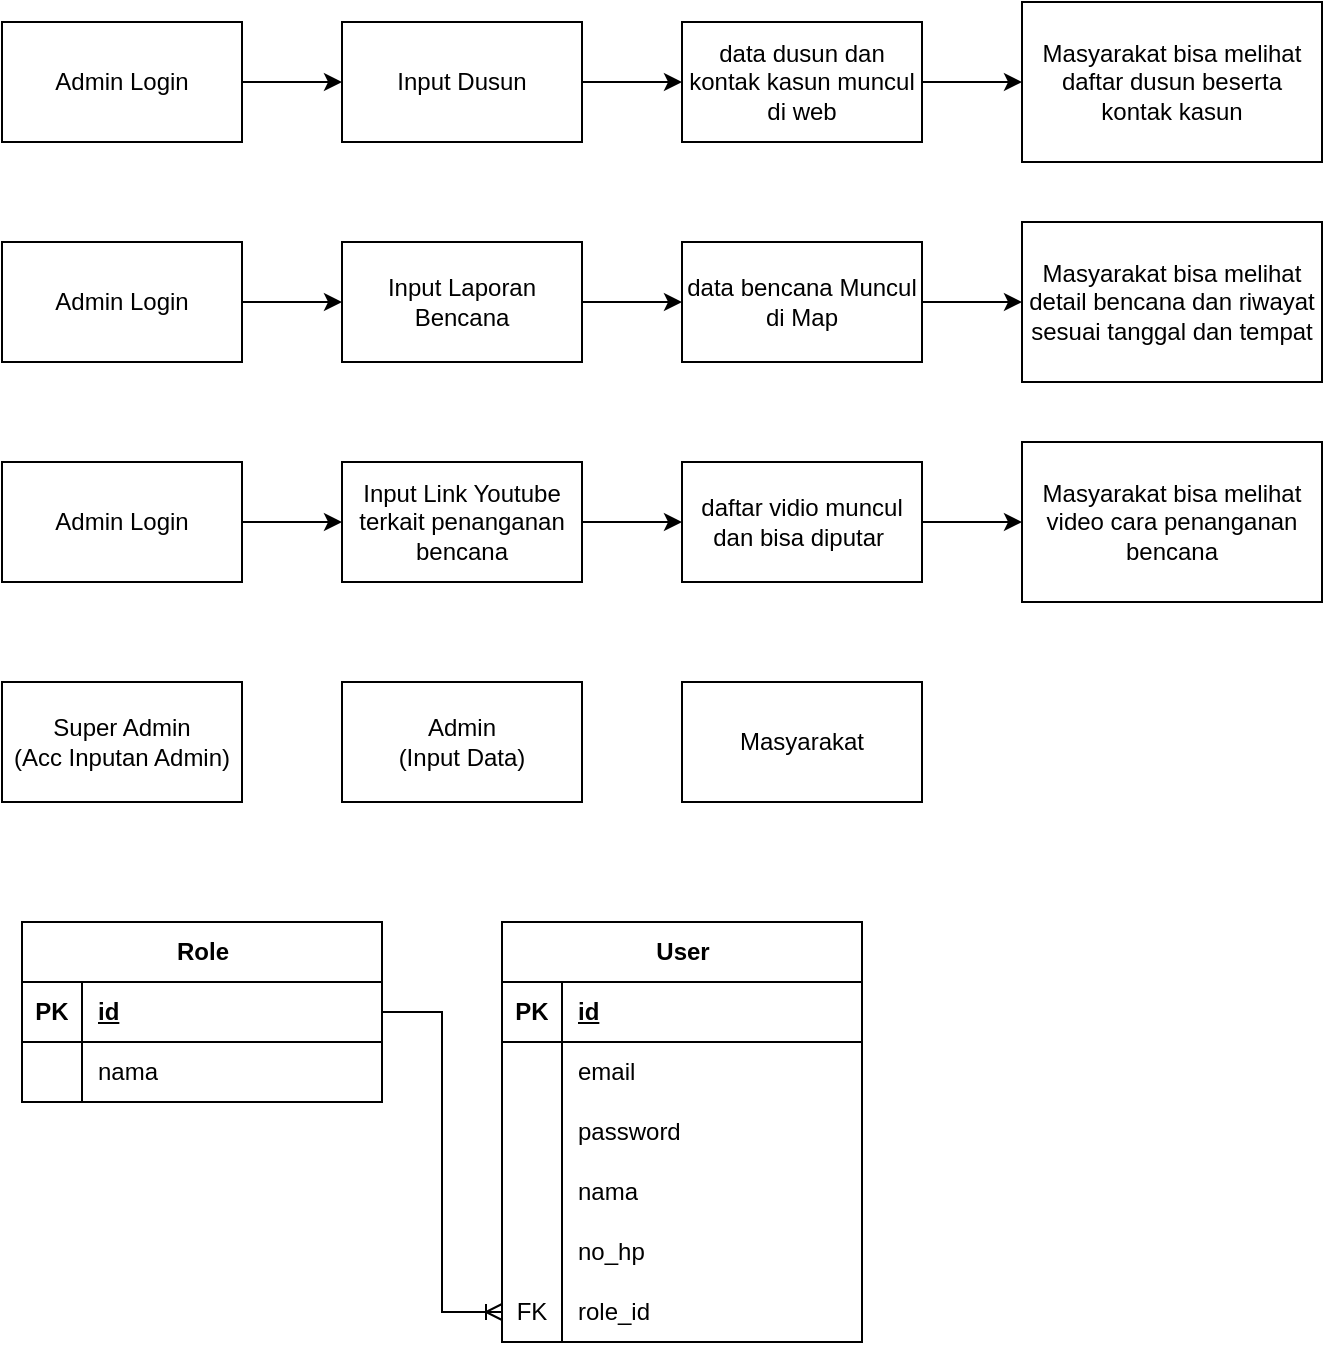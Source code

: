<mxfile version="24.3.1" type="github">
  <diagram name="Halaman-1" id="jYfZsXIPYShojSesjX85">
    <mxGraphModel dx="880" dy="407" grid="1" gridSize="10" guides="1" tooltips="1" connect="1" arrows="1" fold="1" page="1" pageScale="1" pageWidth="850" pageHeight="1100" math="0" shadow="0">
      <root>
        <mxCell id="0" />
        <mxCell id="1" parent="0" />
        <mxCell id="0UEPFsotPfN1WaxHBvJR-5" value="" style="edgeStyle=orthogonalEdgeStyle;rounded=0;orthogonalLoop=1;jettySize=auto;html=1;" edge="1" parent="1" source="0UEPFsotPfN1WaxHBvJR-1" target="0UEPFsotPfN1WaxHBvJR-2">
          <mxGeometry relative="1" as="geometry" />
        </mxCell>
        <mxCell id="0UEPFsotPfN1WaxHBvJR-1" value="Admin Login" style="rounded=0;whiteSpace=wrap;html=1;" vertex="1" parent="1">
          <mxGeometry x="90" y="260" width="120" height="60" as="geometry" />
        </mxCell>
        <mxCell id="0UEPFsotPfN1WaxHBvJR-6" value="" style="edgeStyle=orthogonalEdgeStyle;rounded=0;orthogonalLoop=1;jettySize=auto;html=1;" edge="1" parent="1" source="0UEPFsotPfN1WaxHBvJR-2" target="0UEPFsotPfN1WaxHBvJR-3">
          <mxGeometry relative="1" as="geometry" />
        </mxCell>
        <mxCell id="0UEPFsotPfN1WaxHBvJR-2" value="Input Laporan Bencana" style="rounded=0;whiteSpace=wrap;html=1;" vertex="1" parent="1">
          <mxGeometry x="260" y="260" width="120" height="60" as="geometry" />
        </mxCell>
        <mxCell id="0UEPFsotPfN1WaxHBvJR-7" value="" style="edgeStyle=orthogonalEdgeStyle;rounded=0;orthogonalLoop=1;jettySize=auto;html=1;" edge="1" parent="1" source="0UEPFsotPfN1WaxHBvJR-3" target="0UEPFsotPfN1WaxHBvJR-4">
          <mxGeometry relative="1" as="geometry" />
        </mxCell>
        <mxCell id="0UEPFsotPfN1WaxHBvJR-3" value="data bencana Muncul di Map" style="rounded=0;whiteSpace=wrap;html=1;" vertex="1" parent="1">
          <mxGeometry x="430" y="260" width="120" height="60" as="geometry" />
        </mxCell>
        <mxCell id="0UEPFsotPfN1WaxHBvJR-4" value="Masyarakat bisa melihat detail bencana dan riwayat sesuai tanggal dan tempat" style="rounded=0;whiteSpace=wrap;html=1;" vertex="1" parent="1">
          <mxGeometry x="600" y="250" width="150" height="80" as="geometry" />
        </mxCell>
        <mxCell id="0UEPFsotPfN1WaxHBvJR-8" value="" style="edgeStyle=orthogonalEdgeStyle;rounded=0;orthogonalLoop=1;jettySize=auto;html=1;" edge="1" source="0UEPFsotPfN1WaxHBvJR-9" target="0UEPFsotPfN1WaxHBvJR-11" parent="1">
          <mxGeometry relative="1" as="geometry" />
        </mxCell>
        <mxCell id="0UEPFsotPfN1WaxHBvJR-9" value="Admin Login" style="rounded=0;whiteSpace=wrap;html=1;" vertex="1" parent="1">
          <mxGeometry x="90" y="370" width="120" height="60" as="geometry" />
        </mxCell>
        <mxCell id="0UEPFsotPfN1WaxHBvJR-10" value="" style="edgeStyle=orthogonalEdgeStyle;rounded=0;orthogonalLoop=1;jettySize=auto;html=1;" edge="1" source="0UEPFsotPfN1WaxHBvJR-11" target="0UEPFsotPfN1WaxHBvJR-13" parent="1">
          <mxGeometry relative="1" as="geometry" />
        </mxCell>
        <mxCell id="0UEPFsotPfN1WaxHBvJR-11" value="Input Link Youtube terkait penanganan bencana" style="rounded=0;whiteSpace=wrap;html=1;" vertex="1" parent="1">
          <mxGeometry x="260" y="370" width="120" height="60" as="geometry" />
        </mxCell>
        <mxCell id="0UEPFsotPfN1WaxHBvJR-12" value="" style="edgeStyle=orthogonalEdgeStyle;rounded=0;orthogonalLoop=1;jettySize=auto;html=1;" edge="1" source="0UEPFsotPfN1WaxHBvJR-13" target="0UEPFsotPfN1WaxHBvJR-14" parent="1">
          <mxGeometry relative="1" as="geometry" />
        </mxCell>
        <mxCell id="0UEPFsotPfN1WaxHBvJR-13" value="daftar vidio muncul dan bisa diputar&amp;nbsp;" style="rounded=0;whiteSpace=wrap;html=1;" vertex="1" parent="1">
          <mxGeometry x="430" y="370" width="120" height="60" as="geometry" />
        </mxCell>
        <mxCell id="0UEPFsotPfN1WaxHBvJR-14" value="Masyarakat bisa melihat video cara penanganan bencana" style="rounded=0;whiteSpace=wrap;html=1;" vertex="1" parent="1">
          <mxGeometry x="600" y="360" width="150" height="80" as="geometry" />
        </mxCell>
        <mxCell id="0UEPFsotPfN1WaxHBvJR-15" value="Super Admin&lt;div&gt;(Acc Inputan Admin)&lt;/div&gt;" style="rounded=0;whiteSpace=wrap;html=1;" vertex="1" parent="1">
          <mxGeometry x="90" y="480" width="120" height="60" as="geometry" />
        </mxCell>
        <mxCell id="0UEPFsotPfN1WaxHBvJR-16" value="Admin&lt;div&gt;(Input Data)&lt;/div&gt;" style="rounded=0;whiteSpace=wrap;html=1;" vertex="1" parent="1">
          <mxGeometry x="260" y="480" width="120" height="60" as="geometry" />
        </mxCell>
        <mxCell id="0UEPFsotPfN1WaxHBvJR-17" value="Masyarakat" style="rounded=0;whiteSpace=wrap;html=1;" vertex="1" parent="1">
          <mxGeometry x="430" y="480" width="120" height="60" as="geometry" />
        </mxCell>
        <mxCell id="0UEPFsotPfN1WaxHBvJR-18" value="" style="edgeStyle=orthogonalEdgeStyle;rounded=0;orthogonalLoop=1;jettySize=auto;html=1;" edge="1" source="0UEPFsotPfN1WaxHBvJR-19" target="0UEPFsotPfN1WaxHBvJR-21" parent="1">
          <mxGeometry relative="1" as="geometry" />
        </mxCell>
        <mxCell id="0UEPFsotPfN1WaxHBvJR-19" value="Admin Login" style="rounded=0;whiteSpace=wrap;html=1;" vertex="1" parent="1">
          <mxGeometry x="90" y="150" width="120" height="60" as="geometry" />
        </mxCell>
        <mxCell id="0UEPFsotPfN1WaxHBvJR-20" value="" style="edgeStyle=orthogonalEdgeStyle;rounded=0;orthogonalLoop=1;jettySize=auto;html=1;" edge="1" source="0UEPFsotPfN1WaxHBvJR-21" target="0UEPFsotPfN1WaxHBvJR-23" parent="1">
          <mxGeometry relative="1" as="geometry" />
        </mxCell>
        <mxCell id="0UEPFsotPfN1WaxHBvJR-21" value="Input Dusun" style="rounded=0;whiteSpace=wrap;html=1;" vertex="1" parent="1">
          <mxGeometry x="260" y="150" width="120" height="60" as="geometry" />
        </mxCell>
        <mxCell id="0UEPFsotPfN1WaxHBvJR-22" value="" style="edgeStyle=orthogonalEdgeStyle;rounded=0;orthogonalLoop=1;jettySize=auto;html=1;" edge="1" source="0UEPFsotPfN1WaxHBvJR-23" target="0UEPFsotPfN1WaxHBvJR-24" parent="1">
          <mxGeometry relative="1" as="geometry" />
        </mxCell>
        <mxCell id="0UEPFsotPfN1WaxHBvJR-23" value="data dusun dan kontak kasun muncul di web" style="rounded=0;whiteSpace=wrap;html=1;" vertex="1" parent="1">
          <mxGeometry x="430" y="150" width="120" height="60" as="geometry" />
        </mxCell>
        <mxCell id="0UEPFsotPfN1WaxHBvJR-24" value="Masyarakat bisa melihat daftar dusun beserta kontak kasun" style="rounded=0;whiteSpace=wrap;html=1;" vertex="1" parent="1">
          <mxGeometry x="600" y="140" width="150" height="80" as="geometry" />
        </mxCell>
        <mxCell id="0UEPFsotPfN1WaxHBvJR-26" value="User" style="shape=table;startSize=30;container=1;collapsible=1;childLayout=tableLayout;fixedRows=1;rowLines=0;fontStyle=1;align=center;resizeLast=1;html=1;" vertex="1" parent="1">
          <mxGeometry x="340" y="600" width="180" height="210" as="geometry" />
        </mxCell>
        <mxCell id="0UEPFsotPfN1WaxHBvJR-27" value="" style="shape=tableRow;horizontal=0;startSize=0;swimlaneHead=0;swimlaneBody=0;fillColor=none;collapsible=0;dropTarget=0;points=[[0,0.5],[1,0.5]];portConstraint=eastwest;top=0;left=0;right=0;bottom=1;" vertex="1" parent="0UEPFsotPfN1WaxHBvJR-26">
          <mxGeometry y="30" width="180" height="30" as="geometry" />
        </mxCell>
        <mxCell id="0UEPFsotPfN1WaxHBvJR-28" value="PK" style="shape=partialRectangle;connectable=0;fillColor=none;top=0;left=0;bottom=0;right=0;fontStyle=1;overflow=hidden;whiteSpace=wrap;html=1;" vertex="1" parent="0UEPFsotPfN1WaxHBvJR-27">
          <mxGeometry width="30" height="30" as="geometry">
            <mxRectangle width="30" height="30" as="alternateBounds" />
          </mxGeometry>
        </mxCell>
        <mxCell id="0UEPFsotPfN1WaxHBvJR-29" value="id" style="shape=partialRectangle;connectable=0;fillColor=none;top=0;left=0;bottom=0;right=0;align=left;spacingLeft=6;fontStyle=5;overflow=hidden;whiteSpace=wrap;html=1;" vertex="1" parent="0UEPFsotPfN1WaxHBvJR-27">
          <mxGeometry x="30" width="150" height="30" as="geometry">
            <mxRectangle width="150" height="30" as="alternateBounds" />
          </mxGeometry>
        </mxCell>
        <mxCell id="0UEPFsotPfN1WaxHBvJR-30" value="" style="shape=tableRow;horizontal=0;startSize=0;swimlaneHead=0;swimlaneBody=0;fillColor=none;collapsible=0;dropTarget=0;points=[[0,0.5],[1,0.5]];portConstraint=eastwest;top=0;left=0;right=0;bottom=0;" vertex="1" parent="0UEPFsotPfN1WaxHBvJR-26">
          <mxGeometry y="60" width="180" height="30" as="geometry" />
        </mxCell>
        <mxCell id="0UEPFsotPfN1WaxHBvJR-31" value="" style="shape=partialRectangle;connectable=0;fillColor=none;top=0;left=0;bottom=0;right=0;editable=1;overflow=hidden;whiteSpace=wrap;html=1;" vertex="1" parent="0UEPFsotPfN1WaxHBvJR-30">
          <mxGeometry width="30" height="30" as="geometry">
            <mxRectangle width="30" height="30" as="alternateBounds" />
          </mxGeometry>
        </mxCell>
        <mxCell id="0UEPFsotPfN1WaxHBvJR-32" value="email" style="shape=partialRectangle;connectable=0;fillColor=none;top=0;left=0;bottom=0;right=0;align=left;spacingLeft=6;overflow=hidden;whiteSpace=wrap;html=1;" vertex="1" parent="0UEPFsotPfN1WaxHBvJR-30">
          <mxGeometry x="30" width="150" height="30" as="geometry">
            <mxRectangle width="150" height="30" as="alternateBounds" />
          </mxGeometry>
        </mxCell>
        <mxCell id="0UEPFsotPfN1WaxHBvJR-33" value="" style="shape=tableRow;horizontal=0;startSize=0;swimlaneHead=0;swimlaneBody=0;fillColor=none;collapsible=0;dropTarget=0;points=[[0,0.5],[1,0.5]];portConstraint=eastwest;top=0;left=0;right=0;bottom=0;" vertex="1" parent="0UEPFsotPfN1WaxHBvJR-26">
          <mxGeometry y="90" width="180" height="30" as="geometry" />
        </mxCell>
        <mxCell id="0UEPFsotPfN1WaxHBvJR-34" value="" style="shape=partialRectangle;connectable=0;fillColor=none;top=0;left=0;bottom=0;right=0;editable=1;overflow=hidden;whiteSpace=wrap;html=1;" vertex="1" parent="0UEPFsotPfN1WaxHBvJR-33">
          <mxGeometry width="30" height="30" as="geometry">
            <mxRectangle width="30" height="30" as="alternateBounds" />
          </mxGeometry>
        </mxCell>
        <mxCell id="0UEPFsotPfN1WaxHBvJR-35" value="password" style="shape=partialRectangle;connectable=0;fillColor=none;top=0;left=0;bottom=0;right=0;align=left;spacingLeft=6;overflow=hidden;whiteSpace=wrap;html=1;" vertex="1" parent="0UEPFsotPfN1WaxHBvJR-33">
          <mxGeometry x="30" width="150" height="30" as="geometry">
            <mxRectangle width="150" height="30" as="alternateBounds" />
          </mxGeometry>
        </mxCell>
        <mxCell id="0UEPFsotPfN1WaxHBvJR-36" value="" style="shape=tableRow;horizontal=0;startSize=0;swimlaneHead=0;swimlaneBody=0;fillColor=none;collapsible=0;dropTarget=0;points=[[0,0.5],[1,0.5]];portConstraint=eastwest;top=0;left=0;right=0;bottom=0;" vertex="1" parent="0UEPFsotPfN1WaxHBvJR-26">
          <mxGeometry y="120" width="180" height="30" as="geometry" />
        </mxCell>
        <mxCell id="0UEPFsotPfN1WaxHBvJR-37" value="" style="shape=partialRectangle;connectable=0;fillColor=none;top=0;left=0;bottom=0;right=0;editable=1;overflow=hidden;whiteSpace=wrap;html=1;" vertex="1" parent="0UEPFsotPfN1WaxHBvJR-36">
          <mxGeometry width="30" height="30" as="geometry">
            <mxRectangle width="30" height="30" as="alternateBounds" />
          </mxGeometry>
        </mxCell>
        <mxCell id="0UEPFsotPfN1WaxHBvJR-38" value="nama" style="shape=partialRectangle;connectable=0;fillColor=none;top=0;left=0;bottom=0;right=0;align=left;spacingLeft=6;overflow=hidden;whiteSpace=wrap;html=1;" vertex="1" parent="0UEPFsotPfN1WaxHBvJR-36">
          <mxGeometry x="30" width="150" height="30" as="geometry">
            <mxRectangle width="150" height="30" as="alternateBounds" />
          </mxGeometry>
        </mxCell>
        <mxCell id="0UEPFsotPfN1WaxHBvJR-39" value="" style="shape=tableRow;horizontal=0;startSize=0;swimlaneHead=0;swimlaneBody=0;fillColor=none;collapsible=0;dropTarget=0;points=[[0,0.5],[1,0.5]];portConstraint=eastwest;top=0;left=0;right=0;bottom=0;" vertex="1" parent="0UEPFsotPfN1WaxHBvJR-26">
          <mxGeometry y="150" width="180" height="30" as="geometry" />
        </mxCell>
        <mxCell id="0UEPFsotPfN1WaxHBvJR-40" value="" style="shape=partialRectangle;connectable=0;fillColor=none;top=0;left=0;bottom=0;right=0;editable=1;overflow=hidden;whiteSpace=wrap;html=1;" vertex="1" parent="0UEPFsotPfN1WaxHBvJR-39">
          <mxGeometry width="30" height="30" as="geometry">
            <mxRectangle width="30" height="30" as="alternateBounds" />
          </mxGeometry>
        </mxCell>
        <mxCell id="0UEPFsotPfN1WaxHBvJR-41" value="no_hp" style="shape=partialRectangle;connectable=0;fillColor=none;top=0;left=0;bottom=0;right=0;align=left;spacingLeft=6;overflow=hidden;whiteSpace=wrap;html=1;" vertex="1" parent="0UEPFsotPfN1WaxHBvJR-39">
          <mxGeometry x="30" width="150" height="30" as="geometry">
            <mxRectangle width="150" height="30" as="alternateBounds" />
          </mxGeometry>
        </mxCell>
        <mxCell id="0UEPFsotPfN1WaxHBvJR-42" value="" style="shape=tableRow;horizontal=0;startSize=0;swimlaneHead=0;swimlaneBody=0;fillColor=none;collapsible=0;dropTarget=0;points=[[0,0.5],[1,0.5]];portConstraint=eastwest;top=0;left=0;right=0;bottom=0;" vertex="1" parent="0UEPFsotPfN1WaxHBvJR-26">
          <mxGeometry y="180" width="180" height="30" as="geometry" />
        </mxCell>
        <mxCell id="0UEPFsotPfN1WaxHBvJR-43" value="FK" style="shape=partialRectangle;connectable=0;fillColor=none;top=0;left=0;bottom=0;right=0;editable=1;overflow=hidden;whiteSpace=wrap;html=1;" vertex="1" parent="0UEPFsotPfN1WaxHBvJR-42">
          <mxGeometry width="30" height="30" as="geometry">
            <mxRectangle width="30" height="30" as="alternateBounds" />
          </mxGeometry>
        </mxCell>
        <mxCell id="0UEPFsotPfN1WaxHBvJR-44" value="role_id" style="shape=partialRectangle;connectable=0;fillColor=none;top=0;left=0;bottom=0;right=0;align=left;spacingLeft=6;overflow=hidden;whiteSpace=wrap;html=1;" vertex="1" parent="0UEPFsotPfN1WaxHBvJR-42">
          <mxGeometry x="30" width="150" height="30" as="geometry">
            <mxRectangle width="150" height="30" as="alternateBounds" />
          </mxGeometry>
        </mxCell>
        <mxCell id="0UEPFsotPfN1WaxHBvJR-45" value="Role" style="shape=table;startSize=30;container=1;collapsible=1;childLayout=tableLayout;fixedRows=1;rowLines=0;fontStyle=1;align=center;resizeLast=1;html=1;" vertex="1" parent="1">
          <mxGeometry x="100" y="600" width="180" height="90" as="geometry" />
        </mxCell>
        <mxCell id="0UEPFsotPfN1WaxHBvJR-46" value="" style="shape=tableRow;horizontal=0;startSize=0;swimlaneHead=0;swimlaneBody=0;fillColor=none;collapsible=0;dropTarget=0;points=[[0,0.5],[1,0.5]];portConstraint=eastwest;top=0;left=0;right=0;bottom=1;" vertex="1" parent="0UEPFsotPfN1WaxHBvJR-45">
          <mxGeometry y="30" width="180" height="30" as="geometry" />
        </mxCell>
        <mxCell id="0UEPFsotPfN1WaxHBvJR-47" value="PK" style="shape=partialRectangle;connectable=0;fillColor=none;top=0;left=0;bottom=0;right=0;fontStyle=1;overflow=hidden;whiteSpace=wrap;html=1;" vertex="1" parent="0UEPFsotPfN1WaxHBvJR-46">
          <mxGeometry width="30" height="30" as="geometry">
            <mxRectangle width="30" height="30" as="alternateBounds" />
          </mxGeometry>
        </mxCell>
        <mxCell id="0UEPFsotPfN1WaxHBvJR-48" value="id" style="shape=partialRectangle;connectable=0;fillColor=none;top=0;left=0;bottom=0;right=0;align=left;spacingLeft=6;fontStyle=5;overflow=hidden;whiteSpace=wrap;html=1;" vertex="1" parent="0UEPFsotPfN1WaxHBvJR-46">
          <mxGeometry x="30" width="150" height="30" as="geometry">
            <mxRectangle width="150" height="30" as="alternateBounds" />
          </mxGeometry>
        </mxCell>
        <mxCell id="0UEPFsotPfN1WaxHBvJR-49" value="" style="shape=tableRow;horizontal=0;startSize=0;swimlaneHead=0;swimlaneBody=0;fillColor=none;collapsible=0;dropTarget=0;points=[[0,0.5],[1,0.5]];portConstraint=eastwest;top=0;left=0;right=0;bottom=0;" vertex="1" parent="0UEPFsotPfN1WaxHBvJR-45">
          <mxGeometry y="60" width="180" height="30" as="geometry" />
        </mxCell>
        <mxCell id="0UEPFsotPfN1WaxHBvJR-50" value="" style="shape=partialRectangle;connectable=0;fillColor=none;top=0;left=0;bottom=0;right=0;editable=1;overflow=hidden;whiteSpace=wrap;html=1;" vertex="1" parent="0UEPFsotPfN1WaxHBvJR-49">
          <mxGeometry width="30" height="30" as="geometry">
            <mxRectangle width="30" height="30" as="alternateBounds" />
          </mxGeometry>
        </mxCell>
        <mxCell id="0UEPFsotPfN1WaxHBvJR-51" value="nama" style="shape=partialRectangle;connectable=0;fillColor=none;top=0;left=0;bottom=0;right=0;align=left;spacingLeft=6;overflow=hidden;whiteSpace=wrap;html=1;" vertex="1" parent="0UEPFsotPfN1WaxHBvJR-49">
          <mxGeometry x="30" width="150" height="30" as="geometry">
            <mxRectangle width="150" height="30" as="alternateBounds" />
          </mxGeometry>
        </mxCell>
        <mxCell id="0UEPFsotPfN1WaxHBvJR-64" value="" style="edgeStyle=entityRelationEdgeStyle;fontSize=12;html=1;endArrow=ERoneToMany;rounded=0;exitX=1;exitY=0.5;exitDx=0;exitDy=0;entryX=0;entryY=0.5;entryDx=0;entryDy=0;" edge="1" parent="1" source="0UEPFsotPfN1WaxHBvJR-46" target="0UEPFsotPfN1WaxHBvJR-42">
          <mxGeometry width="100" height="100" relative="1" as="geometry">
            <mxPoint x="380" y="770" as="sourcePoint" />
            <mxPoint x="480" y="670" as="targetPoint" />
          </mxGeometry>
        </mxCell>
      </root>
    </mxGraphModel>
  </diagram>
</mxfile>
